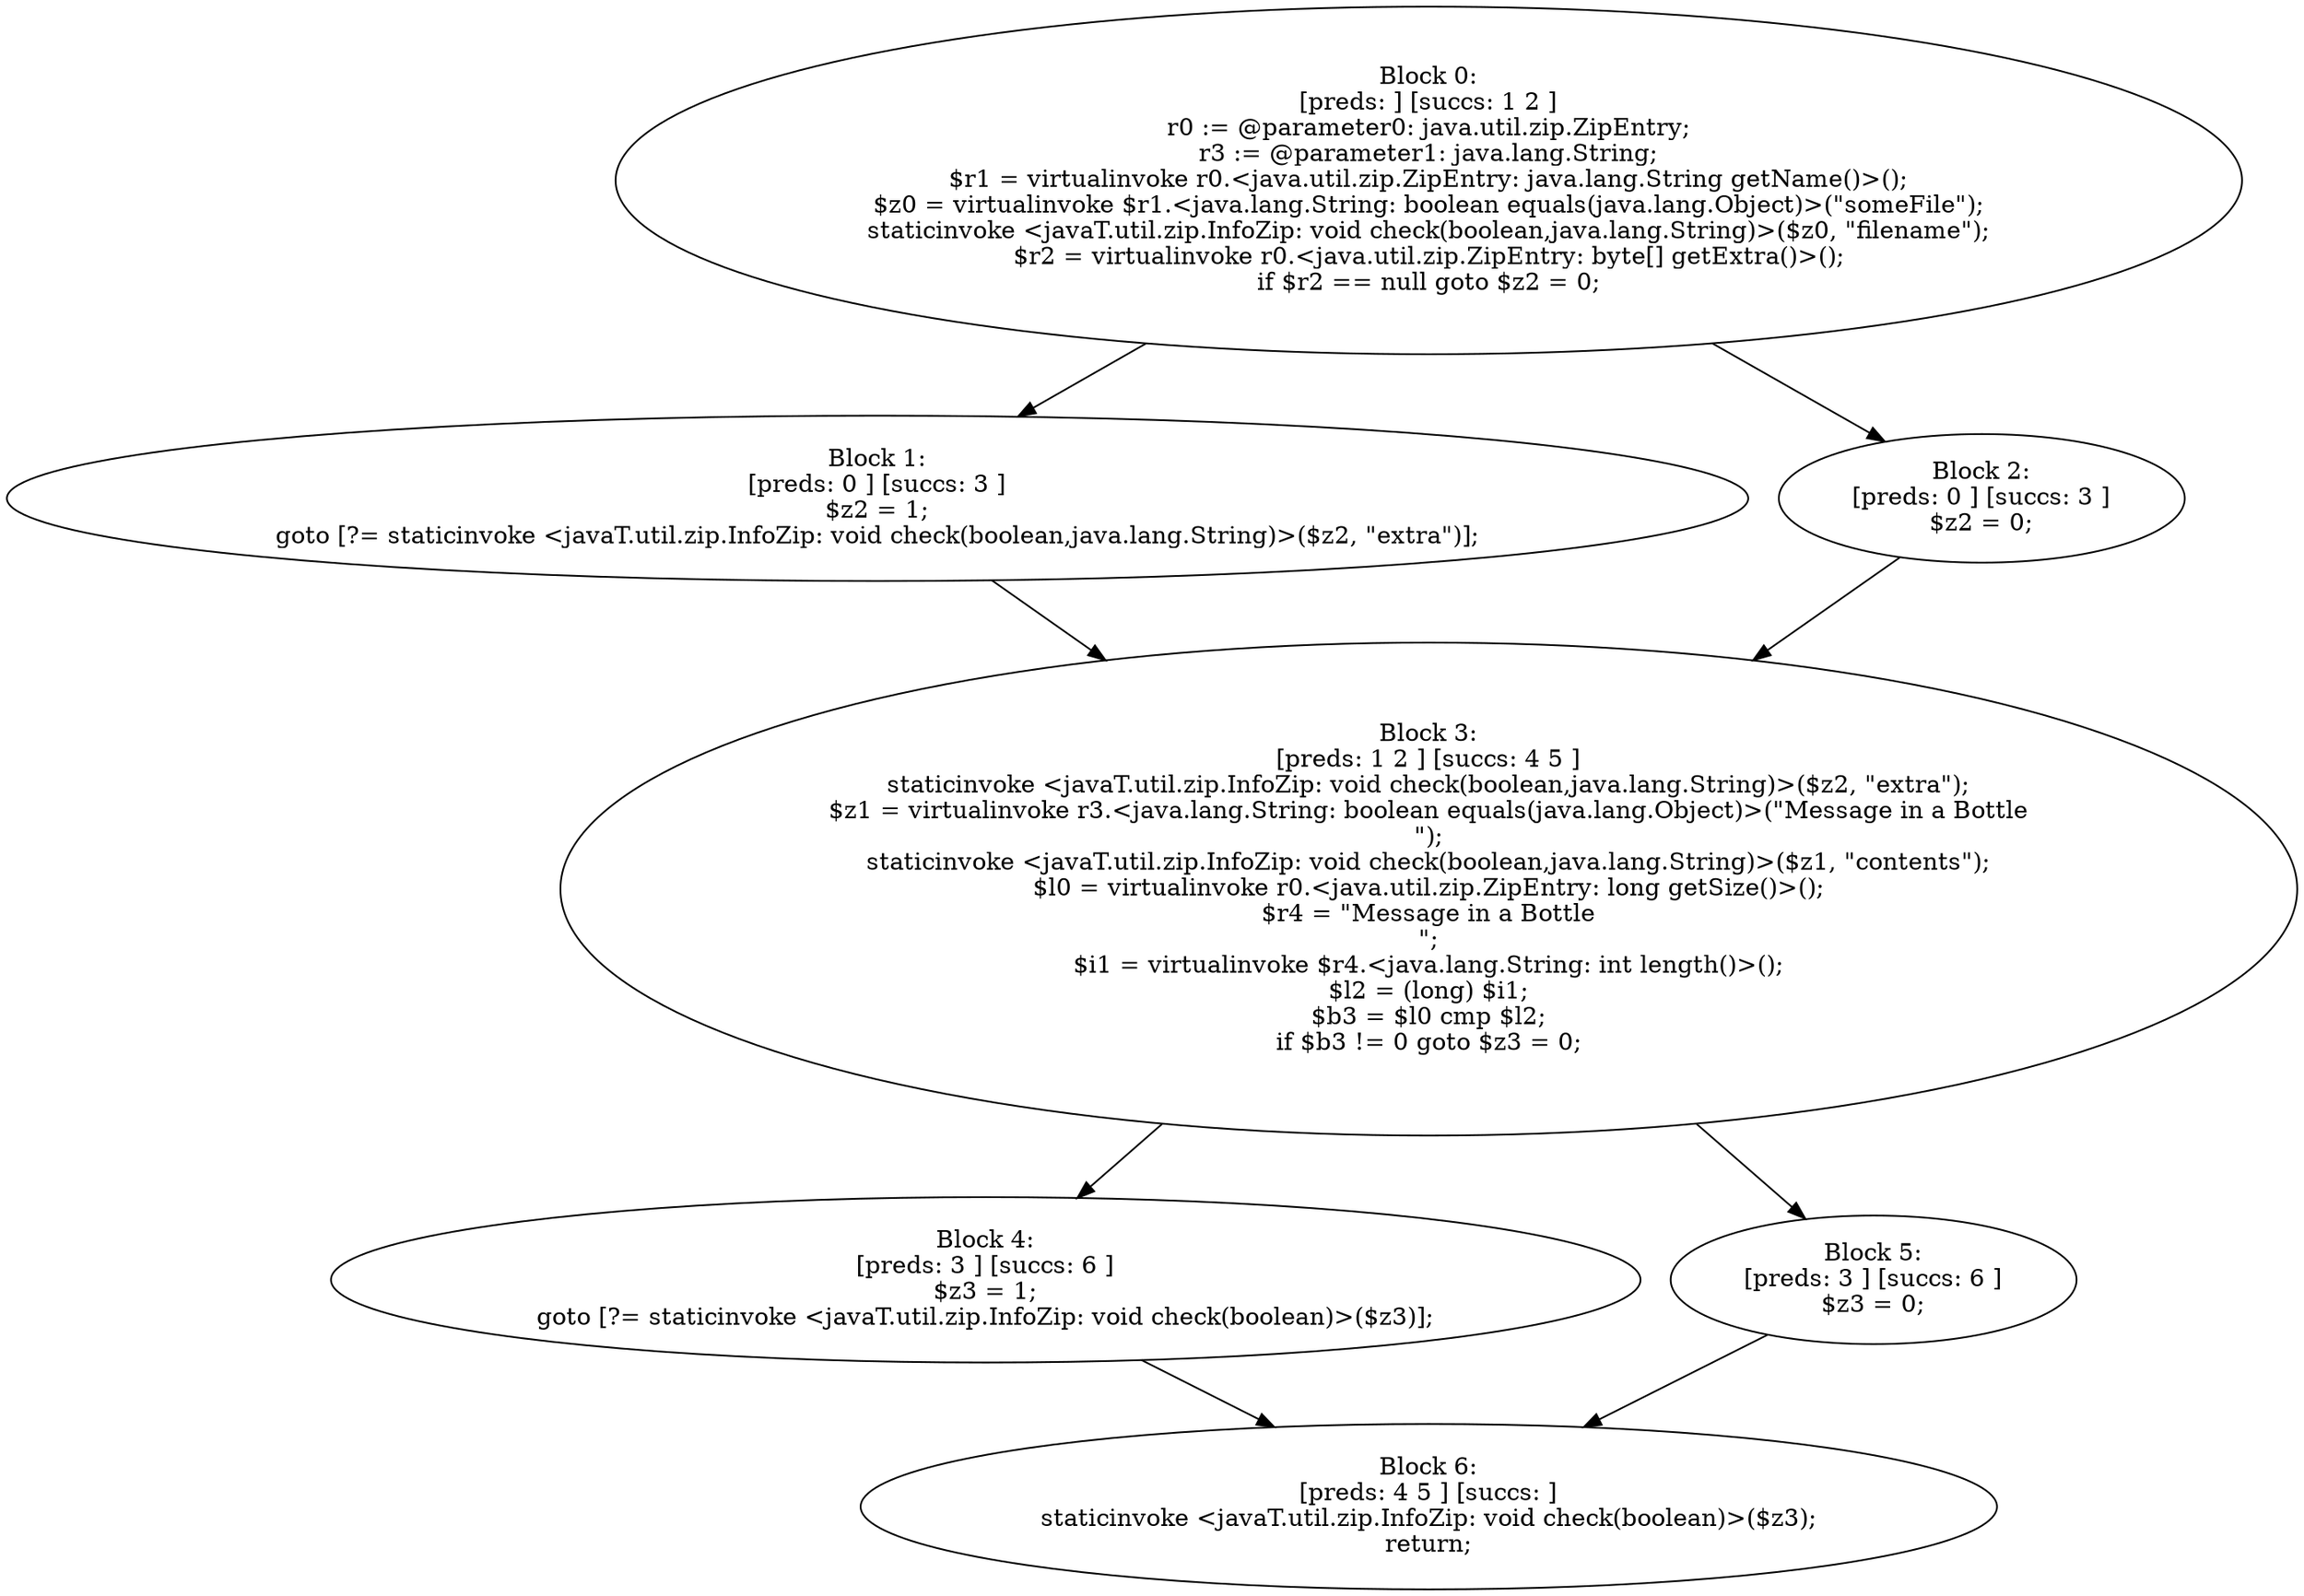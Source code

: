 digraph "unitGraph" {
    "Block 0:
[preds: ] [succs: 1 2 ]
r0 := @parameter0: java.util.zip.ZipEntry;
r3 := @parameter1: java.lang.String;
$r1 = virtualinvoke r0.<java.util.zip.ZipEntry: java.lang.String getName()>();
$z0 = virtualinvoke $r1.<java.lang.String: boolean equals(java.lang.Object)>(\"someFile\");
staticinvoke <javaT.util.zip.InfoZip: void check(boolean,java.lang.String)>($z0, \"filename\");
$r2 = virtualinvoke r0.<java.util.zip.ZipEntry: byte[] getExtra()>();
if $r2 == null goto $z2 = 0;
"
    "Block 1:
[preds: 0 ] [succs: 3 ]
$z2 = 1;
goto [?= staticinvoke <javaT.util.zip.InfoZip: void check(boolean,java.lang.String)>($z2, \"extra\")];
"
    "Block 2:
[preds: 0 ] [succs: 3 ]
$z2 = 0;
"
    "Block 3:
[preds: 1 2 ] [succs: 4 5 ]
staticinvoke <javaT.util.zip.InfoZip: void check(boolean,java.lang.String)>($z2, \"extra\");
$z1 = virtualinvoke r3.<java.lang.String: boolean equals(java.lang.Object)>(\"Message in a Bottle\n\");
staticinvoke <javaT.util.zip.InfoZip: void check(boolean,java.lang.String)>($z1, \"contents\");
$l0 = virtualinvoke r0.<java.util.zip.ZipEntry: long getSize()>();
$r4 = \"Message in a Bottle\n\";
$i1 = virtualinvoke $r4.<java.lang.String: int length()>();
$l2 = (long) $i1;
$b3 = $l0 cmp $l2;
if $b3 != 0 goto $z3 = 0;
"
    "Block 4:
[preds: 3 ] [succs: 6 ]
$z3 = 1;
goto [?= staticinvoke <javaT.util.zip.InfoZip: void check(boolean)>($z3)];
"
    "Block 5:
[preds: 3 ] [succs: 6 ]
$z3 = 0;
"
    "Block 6:
[preds: 4 5 ] [succs: ]
staticinvoke <javaT.util.zip.InfoZip: void check(boolean)>($z3);
return;
"
    "Block 0:
[preds: ] [succs: 1 2 ]
r0 := @parameter0: java.util.zip.ZipEntry;
r3 := @parameter1: java.lang.String;
$r1 = virtualinvoke r0.<java.util.zip.ZipEntry: java.lang.String getName()>();
$z0 = virtualinvoke $r1.<java.lang.String: boolean equals(java.lang.Object)>(\"someFile\");
staticinvoke <javaT.util.zip.InfoZip: void check(boolean,java.lang.String)>($z0, \"filename\");
$r2 = virtualinvoke r0.<java.util.zip.ZipEntry: byte[] getExtra()>();
if $r2 == null goto $z2 = 0;
"->"Block 1:
[preds: 0 ] [succs: 3 ]
$z2 = 1;
goto [?= staticinvoke <javaT.util.zip.InfoZip: void check(boolean,java.lang.String)>($z2, \"extra\")];
";
    "Block 0:
[preds: ] [succs: 1 2 ]
r0 := @parameter0: java.util.zip.ZipEntry;
r3 := @parameter1: java.lang.String;
$r1 = virtualinvoke r0.<java.util.zip.ZipEntry: java.lang.String getName()>();
$z0 = virtualinvoke $r1.<java.lang.String: boolean equals(java.lang.Object)>(\"someFile\");
staticinvoke <javaT.util.zip.InfoZip: void check(boolean,java.lang.String)>($z0, \"filename\");
$r2 = virtualinvoke r0.<java.util.zip.ZipEntry: byte[] getExtra()>();
if $r2 == null goto $z2 = 0;
"->"Block 2:
[preds: 0 ] [succs: 3 ]
$z2 = 0;
";
    "Block 1:
[preds: 0 ] [succs: 3 ]
$z2 = 1;
goto [?= staticinvoke <javaT.util.zip.InfoZip: void check(boolean,java.lang.String)>($z2, \"extra\")];
"->"Block 3:
[preds: 1 2 ] [succs: 4 5 ]
staticinvoke <javaT.util.zip.InfoZip: void check(boolean,java.lang.String)>($z2, \"extra\");
$z1 = virtualinvoke r3.<java.lang.String: boolean equals(java.lang.Object)>(\"Message in a Bottle\n\");
staticinvoke <javaT.util.zip.InfoZip: void check(boolean,java.lang.String)>($z1, \"contents\");
$l0 = virtualinvoke r0.<java.util.zip.ZipEntry: long getSize()>();
$r4 = \"Message in a Bottle\n\";
$i1 = virtualinvoke $r4.<java.lang.String: int length()>();
$l2 = (long) $i1;
$b3 = $l0 cmp $l2;
if $b3 != 0 goto $z3 = 0;
";
    "Block 2:
[preds: 0 ] [succs: 3 ]
$z2 = 0;
"->"Block 3:
[preds: 1 2 ] [succs: 4 5 ]
staticinvoke <javaT.util.zip.InfoZip: void check(boolean,java.lang.String)>($z2, \"extra\");
$z1 = virtualinvoke r3.<java.lang.String: boolean equals(java.lang.Object)>(\"Message in a Bottle\n\");
staticinvoke <javaT.util.zip.InfoZip: void check(boolean,java.lang.String)>($z1, \"contents\");
$l0 = virtualinvoke r0.<java.util.zip.ZipEntry: long getSize()>();
$r4 = \"Message in a Bottle\n\";
$i1 = virtualinvoke $r4.<java.lang.String: int length()>();
$l2 = (long) $i1;
$b3 = $l0 cmp $l2;
if $b3 != 0 goto $z3 = 0;
";
    "Block 3:
[preds: 1 2 ] [succs: 4 5 ]
staticinvoke <javaT.util.zip.InfoZip: void check(boolean,java.lang.String)>($z2, \"extra\");
$z1 = virtualinvoke r3.<java.lang.String: boolean equals(java.lang.Object)>(\"Message in a Bottle\n\");
staticinvoke <javaT.util.zip.InfoZip: void check(boolean,java.lang.String)>($z1, \"contents\");
$l0 = virtualinvoke r0.<java.util.zip.ZipEntry: long getSize()>();
$r4 = \"Message in a Bottle\n\";
$i1 = virtualinvoke $r4.<java.lang.String: int length()>();
$l2 = (long) $i1;
$b3 = $l0 cmp $l2;
if $b3 != 0 goto $z3 = 0;
"->"Block 4:
[preds: 3 ] [succs: 6 ]
$z3 = 1;
goto [?= staticinvoke <javaT.util.zip.InfoZip: void check(boolean)>($z3)];
";
    "Block 3:
[preds: 1 2 ] [succs: 4 5 ]
staticinvoke <javaT.util.zip.InfoZip: void check(boolean,java.lang.String)>($z2, \"extra\");
$z1 = virtualinvoke r3.<java.lang.String: boolean equals(java.lang.Object)>(\"Message in a Bottle\n\");
staticinvoke <javaT.util.zip.InfoZip: void check(boolean,java.lang.String)>($z1, \"contents\");
$l0 = virtualinvoke r0.<java.util.zip.ZipEntry: long getSize()>();
$r4 = \"Message in a Bottle\n\";
$i1 = virtualinvoke $r4.<java.lang.String: int length()>();
$l2 = (long) $i1;
$b3 = $l0 cmp $l2;
if $b3 != 0 goto $z3 = 0;
"->"Block 5:
[preds: 3 ] [succs: 6 ]
$z3 = 0;
";
    "Block 4:
[preds: 3 ] [succs: 6 ]
$z3 = 1;
goto [?= staticinvoke <javaT.util.zip.InfoZip: void check(boolean)>($z3)];
"->"Block 6:
[preds: 4 5 ] [succs: ]
staticinvoke <javaT.util.zip.InfoZip: void check(boolean)>($z3);
return;
";
    "Block 5:
[preds: 3 ] [succs: 6 ]
$z3 = 0;
"->"Block 6:
[preds: 4 5 ] [succs: ]
staticinvoke <javaT.util.zip.InfoZip: void check(boolean)>($z3);
return;
";
}
